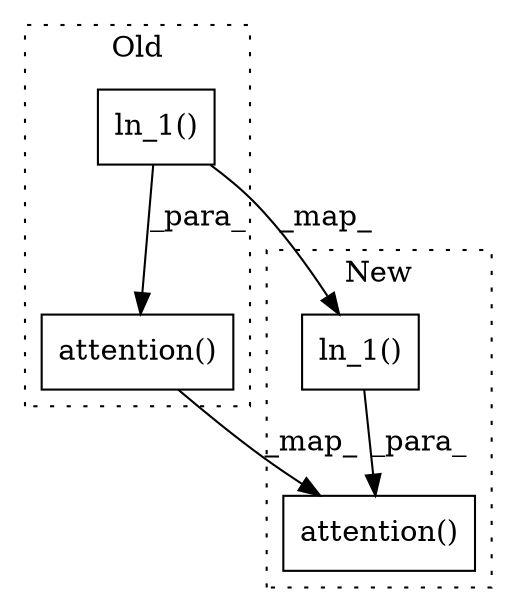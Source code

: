 digraph G {
subgraph cluster0 {
1 [label="ln_1()" a="75" s="4723,4734" l="10,1" shape="box"];
4 [label="attention()" a="75" s="4708,4735" l="15,22" shape="box"];
label = "Old";
style="dotted";
}
subgraph cluster1 {
2 [label="ln_1()" a="75" s="5269,5280" l="10,1" shape="box"];
3 [label="attention()" a="75" s="5254,5281" l="15,22" shape="box"];
label = "New";
style="dotted";
}
1 -> 4 [label="_para_"];
1 -> 2 [label="_map_"];
2 -> 3 [label="_para_"];
4 -> 3 [label="_map_"];
}